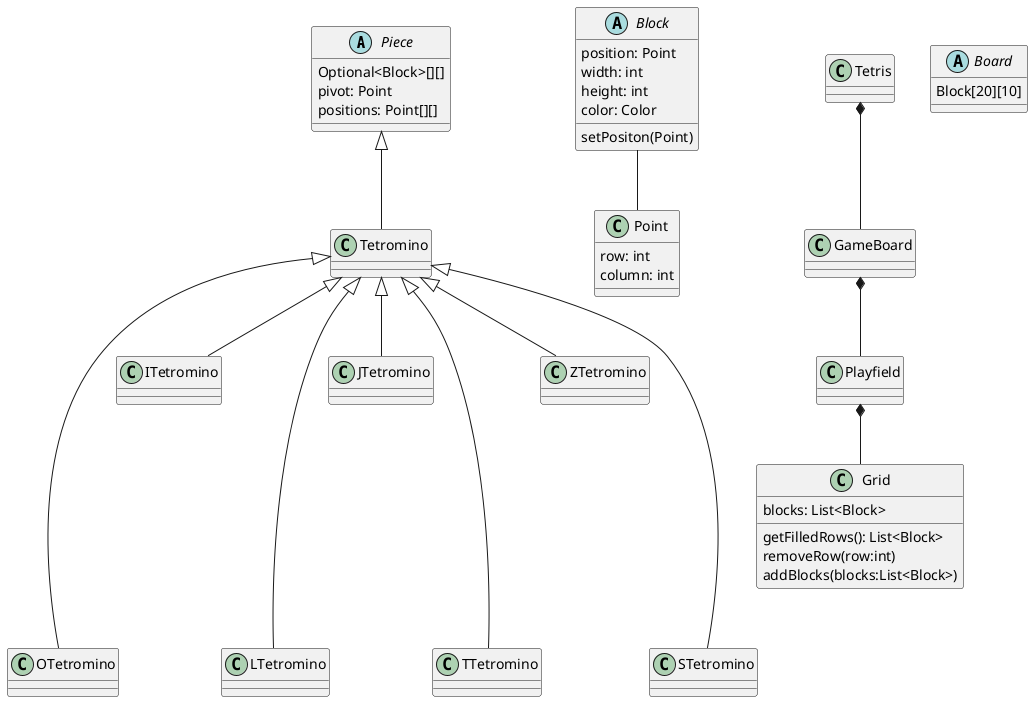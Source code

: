 @startuml
'https://plantuml.com/class-diagram

abstract Piece
class Tetromino
abstract Block
class Point
class GameBoard
class Tetris
class Grid

Piece <|-- Tetromino
Tetromino <|---- OTetromino
Tetromino <|-- ITetromino
Tetromino <|---- LTetromino
Tetromino <|-- JTetromino
Tetromino <|---- TTetromino
Tetromino <|-- ZTetromino
Tetromino <|---- STetromino

Block -- Point
Tetris *-- GameBoard
GameBoard *-- Playfield
Playfield *-- Grid

class Grid {
    blocks: List<Block>
    getFilledRows(): List<Block>
    removeRow(row:int)
    addBlocks(blocks:List<Block>)
}

abstract Board {
    Block[20][10]
}

abstract Piece {
    Optional<Block>[][]
    pivot: Point
    positions: Point[][]
}

class Point {
    row: int
    column: int
}

abstract Block {
    position: Point
    width: int
    height: int
    color: Color

    setPositon(Point)
}

@enduml